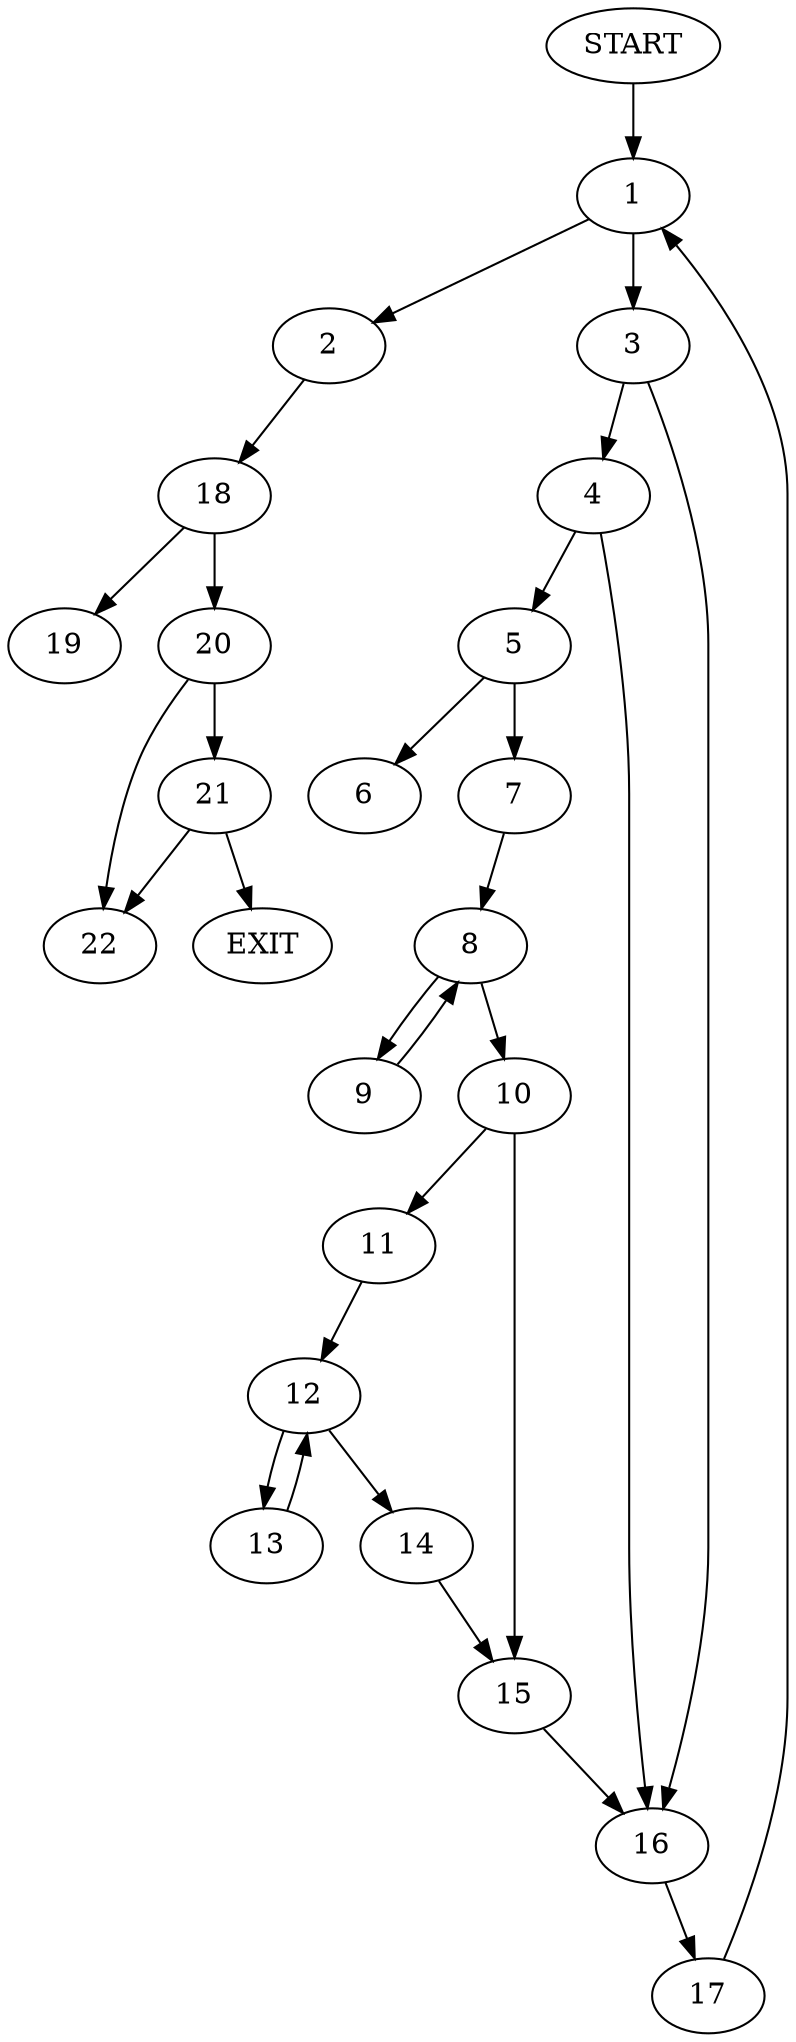 digraph { 
0 [label="START"];
1;
2;
3;
4;
5;
6;
7;
8;
9;
10;
11;
12;
13;
14;
15;
16;
17;
18;
19;
20;
21;
22;
23[label="EXIT"];
0 -> 1;
1 -> 3;
1 -> 2;
2 -> 18;
3 -> 4;
3 -> 16;
4 -> 5;
4 -> 16;
5 -> 6;
5 -> 7;
7 -> 8;
8 -> 9;
8 -> 10;
9 -> 8;
10 -> 11;
10 -> 15;
11 -> 12;
12 -> 13;
12 -> 14;
13 -> 12;
14 -> 15;
15 -> 16;
16 -> 17;
17 -> 1;
18 -> 20;
18 -> 19;
20 -> 21;
20 -> 22;
21 -> 23;
21 -> 22;
}